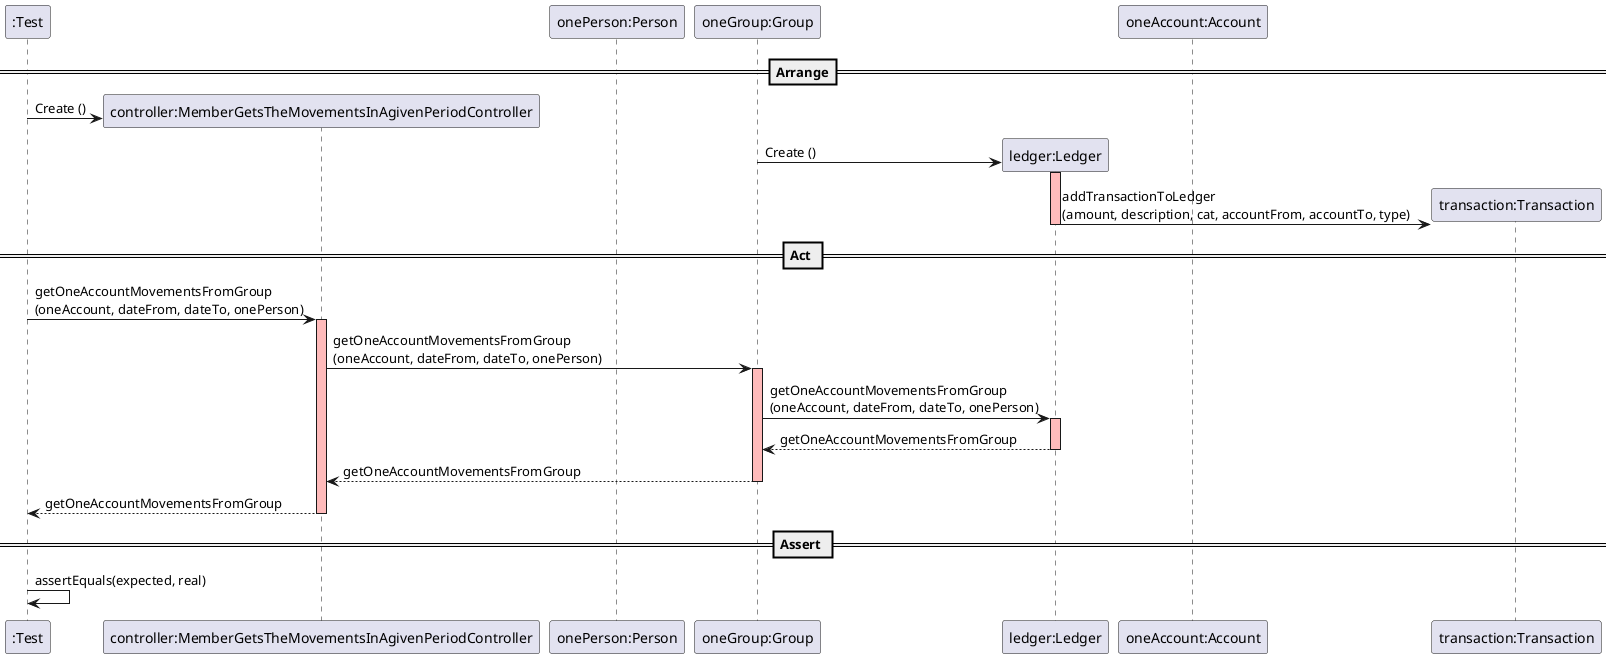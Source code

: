 @startuml
create ":Test"

==Arrange==

create "controller:MemberGetsTheMovementsInAgivenPeriodController"
":Test" -> "controller:MemberGetsTheMovementsInAgivenPeriodController" : Create ()
create "onePerson:Person"
create "oneGroup:Group"
create "ledger:Ledger"
"oneGroup:Group" -> "ledger:Ledger" : Create ()
activate "ledger:Ledger" #FFBBBB
create "oneAccount:Account"
create "transaction:Transaction"
"ledger:Ledger" -> "transaction:Transaction" : addTransactionToLedger\n(amount, description, cat, accountFrom, accountTo, type)
deactivate "ledger:Ledger" #FFBBBB

== Act ==

":Test" -> "controller:MemberGetsTheMovementsInAgivenPeriodController" : getOneAccountMovementsFromGroup\n(oneAccount, dateFrom, dateTo, onePerson)
activate "controller:MemberGetsTheMovementsInAgivenPeriodController" #FFBBBB
"controller:MemberGetsTheMovementsInAgivenPeriodController" -> "oneGroup:Group" : getOneAccountMovementsFromGroup\n(oneAccount, dateFrom, dateTo, onePerson)
activate "oneGroup:Group" #FFBBBB
"oneGroup:Group" -> "ledger:Ledger" : getOneAccountMovementsFromGroup\n(oneAccount, dateFrom, dateTo, onePerson)
activate "ledger:Ledger" #FFBBBB
"ledger:Ledger" --> "oneGroup:Group" : getOneAccountMovementsFromGroup
deactivate "ledger:Ledger" #FFBBBB
"oneGroup:Group" --> "controller:MemberGetsTheMovementsInAgivenPeriodController" : getOneAccountMovementsFromGroup
deactivate "oneGroup:Group" #FFBBBB
"controller:MemberGetsTheMovementsInAgivenPeriodController" --> ":Test" : getOneAccountMovementsFromGroup
deactivate "controller:MemberGetsTheMovementsInAgivenPeriodController" #FFBBBB

== Assert ==

":Test" -> ":Test" : assertEquals(expected, real)

@enduml